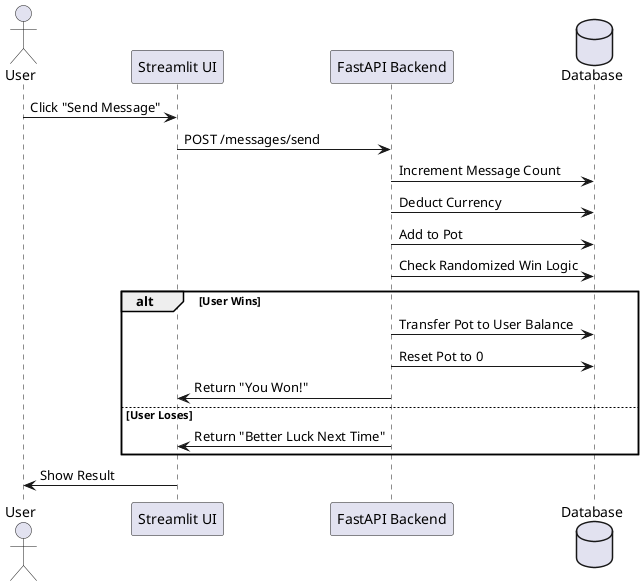 @startuml
actor User
participant "Streamlit UI" as UI
participant "FastAPI Backend" as API
database "Database" as DB

User -> UI: Click "Send Message"
UI -> API: POST /messages/send
API -> DB: Increment Message Count
API -> DB: Deduct Currency
API -> DB: Add to Pot
API -> DB: Check Randomized Win Logic
alt User Wins
    API -> DB: Transfer Pot to User Balance
    API -> DB: Reset Pot to 0
    API -> UI: Return "You Won!"
else User Loses
    API -> UI: Return "Better Luck Next Time"
end
UI -> User: Show Result
@enduml
